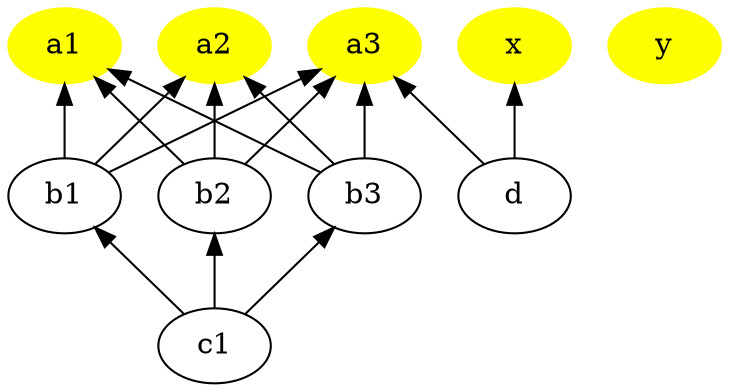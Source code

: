 digraph g {
  b1
  y[style=filled color=yellow]
  x[style=filled color=yellow]
  c1
  b2
  a1[style=filled color=yellow]
  b3
  d
  a3[style=filled color=yellow]
  a2[style=filled color=yellow]

  b1 -> c1 [dir=back ]
  x -> d [dir=back ]
  b2 -> c1 [dir=back ]
  a1 -> b1 [dir=back ]
  a1 -> b2 [dir=back ]
  a1 -> b3 [dir=back ]
  b3 -> c1 [dir=back ]
  a3 -> b1 [dir=back ]
  a3 -> b2 [dir=back ]
  a3 -> b3 [dir=back ]
  a3 -> d [dir=back ]
  a2 -> b1 [dir=back ]
  a2 -> b2 [dir=back ]
  a2 -> b3 [dir=back ]
}
